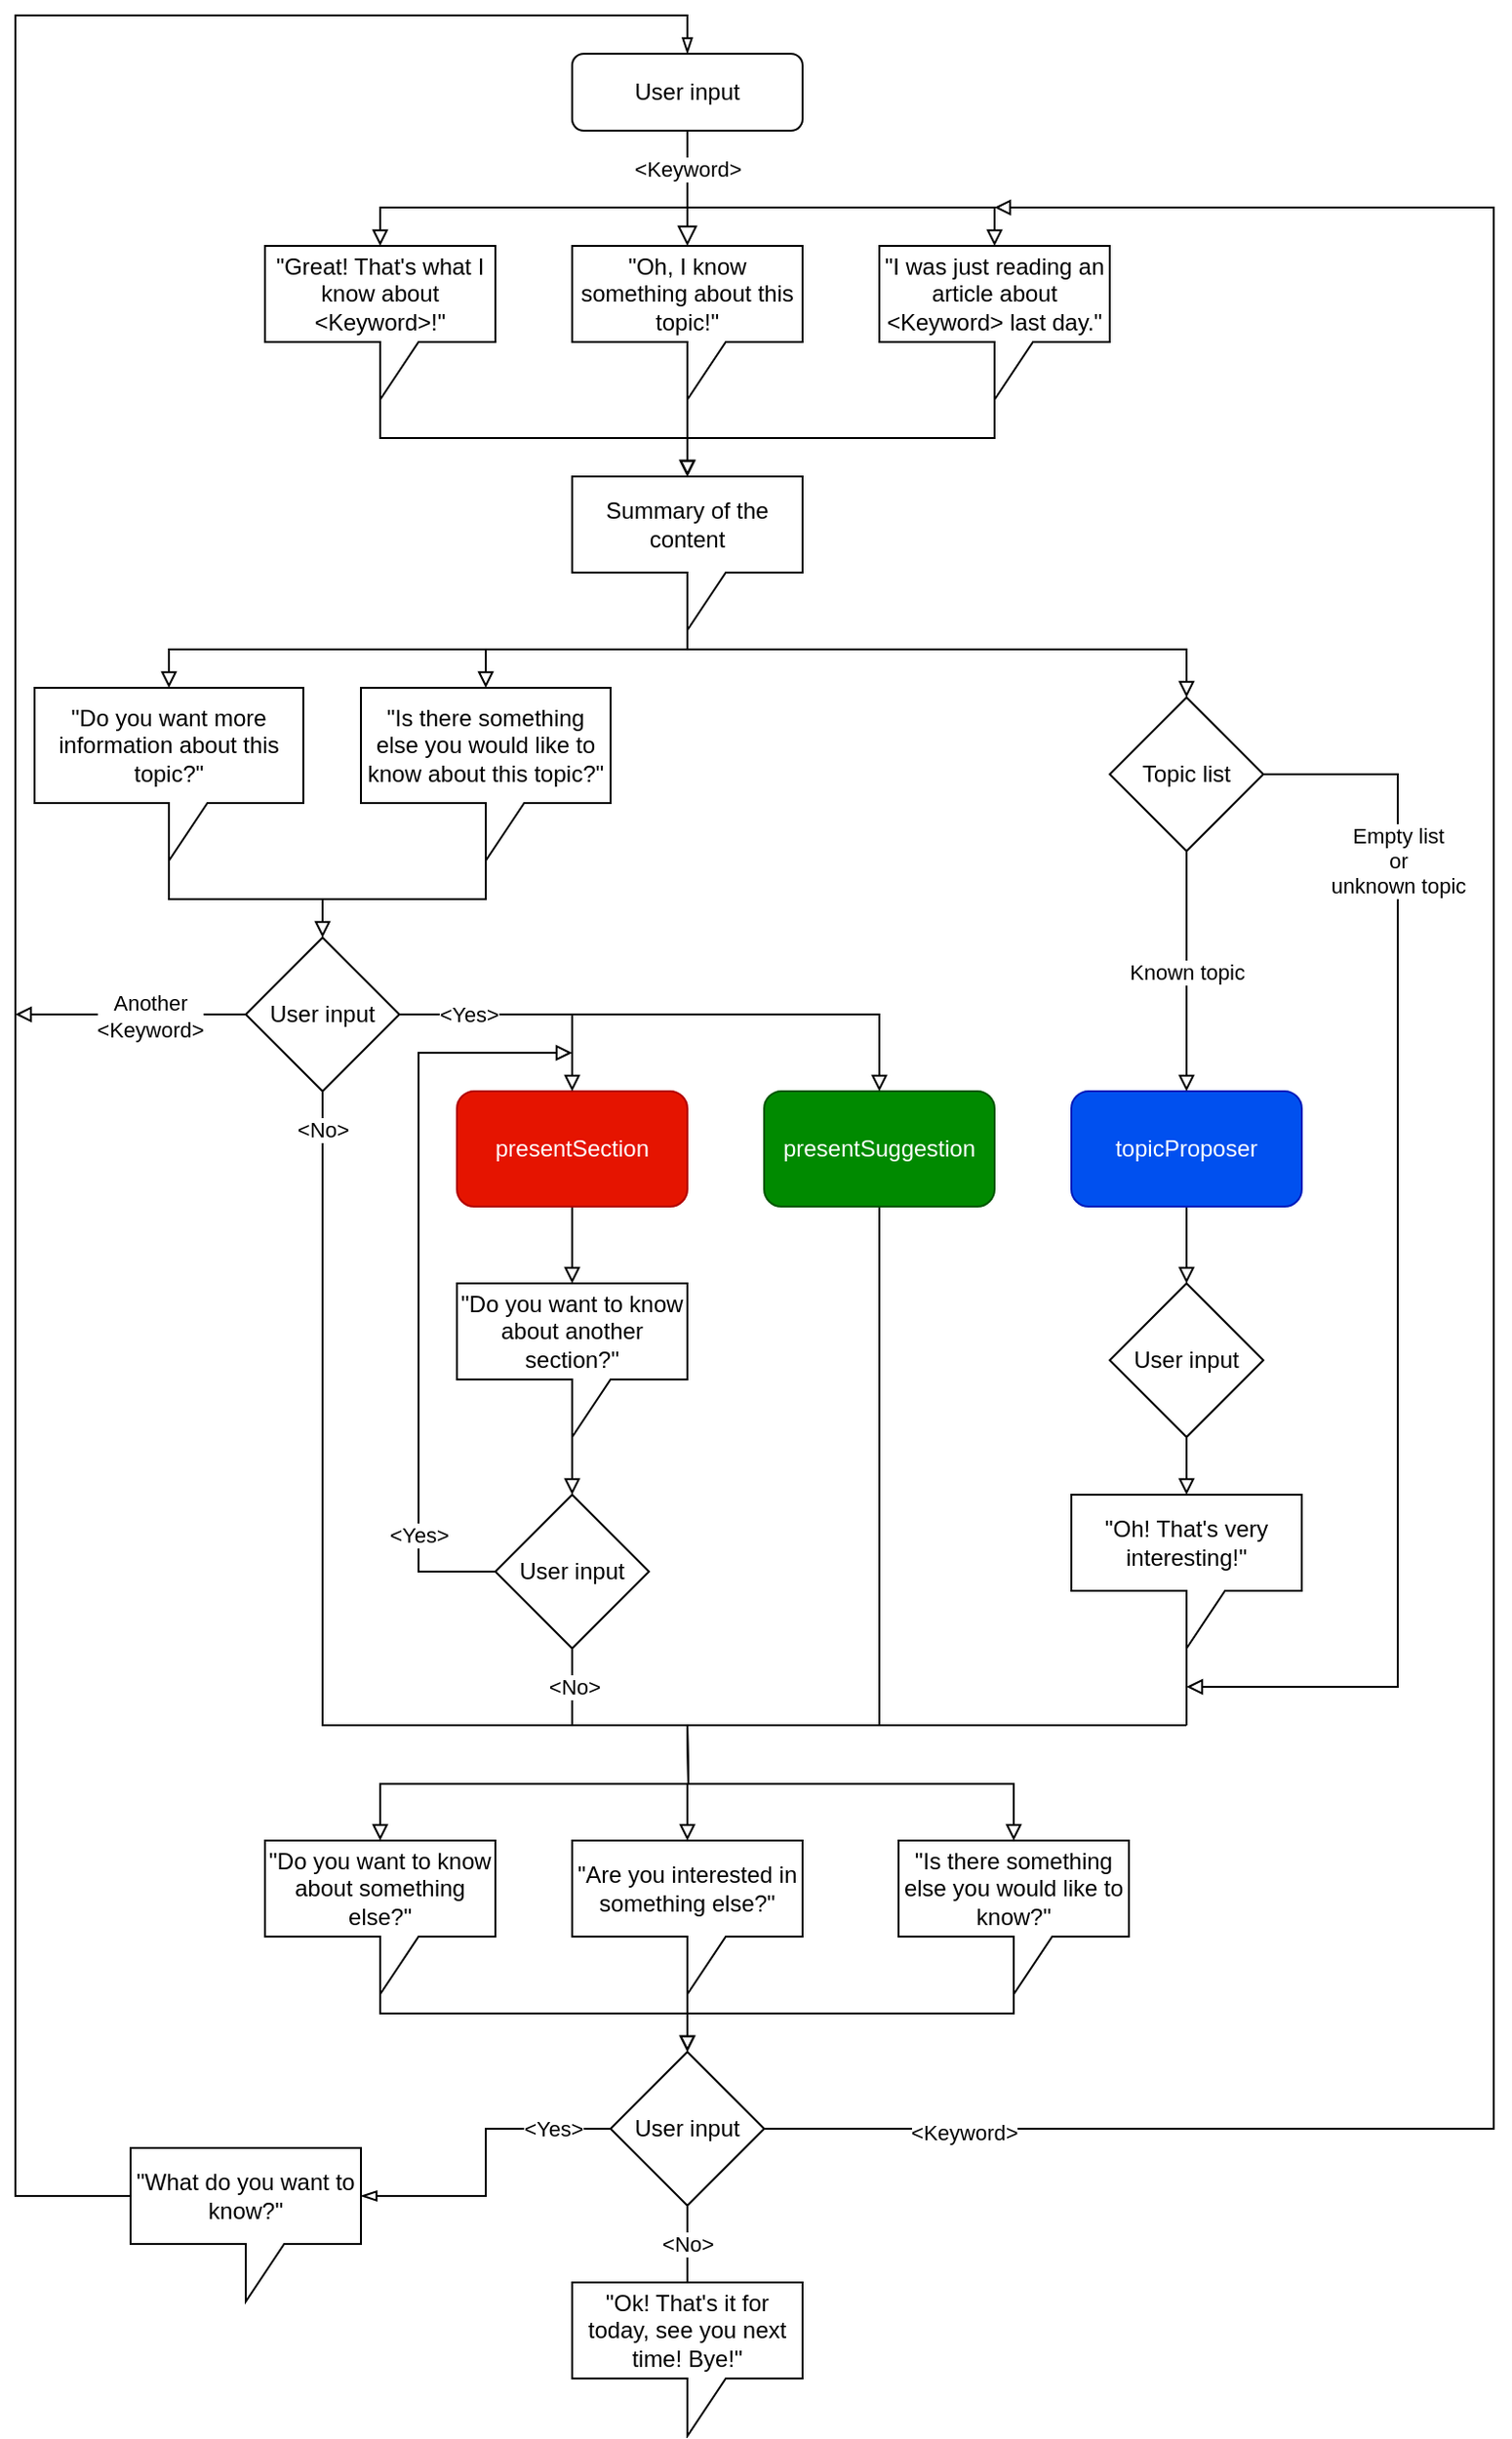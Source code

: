 <mxfile version="12.9.12" type="device"><diagram id="C5RBs43oDa-KdzZeNtuy" name="Page-1"><mxGraphModel dx="579" dy="300" grid="1" gridSize="10" guides="1" tooltips="1" connect="1" arrows="1" fold="1" page="1" pageScale="1" pageWidth="827" pageHeight="1169" math="0" shadow="0"><root><mxCell id="WIyWlLk6GJQsqaUBKTNV-0"/><mxCell id="WIyWlLk6GJQsqaUBKTNV-1" parent="WIyWlLk6GJQsqaUBKTNV-0"/><mxCell id="WIyWlLk6GJQsqaUBKTNV-2" value="" style="rounded=0;html=1;jettySize=auto;orthogonalLoop=1;fontSize=11;endArrow=block;endFill=0;endSize=8;strokeWidth=1;shadow=0;labelBackgroundColor=none;edgeStyle=orthogonalEdgeStyle;entryX=0.5;entryY=0;entryDx=0;entryDy=0;entryPerimeter=0;" parent="WIyWlLk6GJQsqaUBKTNV-1" source="WIyWlLk6GJQsqaUBKTNV-3" target="NMnXCnFfAikgmlehCm3o-2" edge="1"><mxGeometry relative="1" as="geometry"><mxPoint x="360" y="170" as="targetPoint"/></mxGeometry></mxCell><mxCell id="NMnXCnFfAikgmlehCm3o-31" style="edgeStyle=orthogonalEdgeStyle;rounded=0;orthogonalLoop=1;jettySize=auto;html=1;exitX=0.5;exitY=1;exitDx=0;exitDy=0;entryX=0.5;entryY=0;entryDx=0;entryDy=0;entryPerimeter=0;endArrow=block;endFill=0;strokeColor=#000000;" parent="WIyWlLk6GJQsqaUBKTNV-1" source="WIyWlLk6GJQsqaUBKTNV-3" target="NMnXCnFfAikgmlehCm3o-1" edge="1"><mxGeometry relative="1" as="geometry"><Array as="points"><mxPoint x="360" y="140"/><mxPoint x="200" y="140"/></Array></mxGeometry></mxCell><mxCell id="NMnXCnFfAikgmlehCm3o-39" style="edgeStyle=orthogonalEdgeStyle;rounded=0;orthogonalLoop=1;jettySize=auto;html=1;exitX=0.5;exitY=1;exitDx=0;exitDy=0;endArrow=block;endFill=0;strokeColor=#000000;" parent="WIyWlLk6GJQsqaUBKTNV-1" source="WIyWlLk6GJQsqaUBKTNV-3" target="NMnXCnFfAikgmlehCm3o-3" edge="1"><mxGeometry relative="1" as="geometry"><Array as="points"><mxPoint x="360" y="140"/><mxPoint x="520" y="140"/></Array></mxGeometry></mxCell><mxCell id="NMnXCnFfAikgmlehCm3o-49" value="&amp;lt;Keyword&amp;gt;" style="edgeLabel;html=1;align=center;verticalAlign=middle;resizable=0;points=[];" parent="NMnXCnFfAikgmlehCm3o-39" vertex="1" connectable="0"><mxGeometry x="-0.227" relative="1" as="geometry"><mxPoint x="-45" y="-20" as="offset"/></mxGeometry></mxCell><mxCell id="WIyWlLk6GJQsqaUBKTNV-3" value="User input" style="rounded=1;whiteSpace=wrap;html=1;fontSize=12;glass=0;strokeWidth=1;shadow=0;" parent="WIyWlLk6GJQsqaUBKTNV-1" vertex="1"><mxGeometry x="300" y="60" width="120" height="40" as="geometry"/></mxCell><mxCell id="NMnXCnFfAikgmlehCm3o-35" style="edgeStyle=orthogonalEdgeStyle;rounded=0;orthogonalLoop=1;jettySize=auto;html=1;exitX=0;exitY=0;exitDx=60;exitDy=80;exitPerimeter=0;entryX=0.5;entryY=0;entryDx=0;entryDy=0;entryPerimeter=0;endArrow=block;endFill=0;strokeColor=#000000;" parent="WIyWlLk6GJQsqaUBKTNV-1" source="NMnXCnFfAikgmlehCm3o-1" edge="1"><mxGeometry relative="1" as="geometry"><mxPoint x="360" y="280" as="targetPoint"/><Array as="points"><mxPoint x="200" y="260"/><mxPoint x="360" y="260"/></Array></mxGeometry></mxCell><mxCell id="NMnXCnFfAikgmlehCm3o-1" value="&lt;span class=&quot;pl-s&quot; style=&quot;box-sizing: border-box ; font-family: , &amp;#34;consolas&amp;#34; , &amp;#34;liberation mono&amp;#34; , &amp;#34;menlo&amp;#34; , monospace&quot;&gt;&quot;Great! That's what I know about &amp;lt;Keyword&amp;gt;!&quot;&lt;/span&gt;" style="shape=callout;whiteSpace=wrap;html=1;perimeter=calloutPerimeter;" parent="WIyWlLk6GJQsqaUBKTNV-1" vertex="1"><mxGeometry x="140" y="160" width="120" height="80" as="geometry"/></mxCell><mxCell id="NMnXCnFfAikgmlehCm3o-36" style="edgeStyle=orthogonalEdgeStyle;rounded=0;orthogonalLoop=1;jettySize=auto;html=1;exitX=0;exitY=0;exitDx=60;exitDy=80;exitPerimeter=0;endArrow=block;endFill=0;strokeColor=#000000;" parent="WIyWlLk6GJQsqaUBKTNV-1" source="NMnXCnFfAikgmlehCm3o-2" edge="1"><mxGeometry relative="1" as="geometry"><mxPoint x="360" y="280" as="targetPoint"/></mxGeometry></mxCell><mxCell id="NMnXCnFfAikgmlehCm3o-2" value="&lt;span style=&quot;font-family: , &amp;#34;consolas&amp;#34; , &amp;#34;liberation mono&amp;#34; , &amp;#34;menlo&amp;#34; , monospace ; font-size: 12px ; font-style: normal ; font-weight: 400 ; letter-spacing: normal ; text-indent: 0px ; text-transform: none ; word-spacing: 0px ; float: none ; display: inline&quot;&gt;&quot;Oh, I know something about this topic!&quot;&lt;/span&gt;&lt;br&gt;" style="shape=callout;whiteSpace=wrap;html=1;perimeter=calloutPerimeter;" parent="WIyWlLk6GJQsqaUBKTNV-1" vertex="1"><mxGeometry x="300" y="160" width="120" height="80" as="geometry"/></mxCell><mxCell id="NMnXCnFfAikgmlehCm3o-37" style="edgeStyle=orthogonalEdgeStyle;rounded=0;orthogonalLoop=1;jettySize=auto;html=1;exitX=0;exitY=0;exitDx=60;exitDy=80;exitPerimeter=0;endArrow=block;endFill=0;strokeColor=#000000;" parent="WIyWlLk6GJQsqaUBKTNV-1" source="NMnXCnFfAikgmlehCm3o-3" edge="1"><mxGeometry relative="1" as="geometry"><mxPoint x="360" y="280" as="targetPoint"/><Array as="points"><mxPoint x="520" y="260"/><mxPoint x="360" y="260"/></Array></mxGeometry></mxCell><mxCell id="NMnXCnFfAikgmlehCm3o-3" value="&lt;span class=&quot;pl-s&quot; style=&quot;box-sizing: border-box ; font-family: , &amp;#34;consolas&amp;#34; , &amp;#34;liberation mono&amp;#34; , &amp;#34;menlo&amp;#34; , monospace ; font-size: 12px ; font-style: normal ; font-weight: 400 ; letter-spacing: normal ; text-indent: 0px ; text-transform: none ; word-spacing: 0px&quot;&gt;&quot;I was just reading an article about &lt;/span&gt;&lt;span style=&quot;font-family: , &amp;#34;consolas&amp;#34; , &amp;#34;liberation mono&amp;#34; , &amp;#34;menlo&amp;#34; , monospace ; font-size: 12px ; font-style: normal ; font-weight: 400 ; letter-spacing: normal ; text-indent: 0px ; text-transform: none ; word-spacing: 0px ; float: none ; display: inline&quot;&gt;&amp;lt;K&lt;/span&gt;&lt;span class=&quot;pl-s1&quot; style=&quot;box-sizing: border-box ; font-family: , &amp;#34;consolas&amp;#34; , &amp;#34;liberation mono&amp;#34; , &amp;#34;menlo&amp;#34; , monospace ; font-size: 12px ; font-style: normal ; font-weight: 400 ; letter-spacing: normal ; text-indent: 0px ; text-transform: none ; word-spacing: 0px&quot;&gt;eyword&amp;gt;&lt;/span&gt;&lt;span class=&quot;pl-s&quot; style=&quot;box-sizing: border-box ; font-family: , &amp;#34;consolas&amp;#34; , &amp;#34;liberation mono&amp;#34; , &amp;#34;menlo&amp;#34; , monospace ; font-size: 12px ; font-style: normal ; font-weight: 400 ; letter-spacing: normal ; text-indent: 0px ; text-transform: none ; word-spacing: 0px&quot;&gt;&amp;nbsp;last day.&quot;&lt;/span&gt;" style="shape=callout;whiteSpace=wrap;html=1;perimeter=calloutPerimeter;" parent="WIyWlLk6GJQsqaUBKTNV-1" vertex="1"><mxGeometry x="460" y="160" width="120" height="80" as="geometry"/></mxCell><mxCell id="NMnXCnFfAikgmlehCm3o-43" style="edgeStyle=orthogonalEdgeStyle;rounded=0;orthogonalLoop=1;jettySize=auto;html=1;exitX=0;exitY=0;exitDx=60;exitDy=80;exitPerimeter=0;entryX=0.5;entryY=0;entryDx=0;entryDy=0;entryPerimeter=0;endArrow=block;endFill=0;strokeColor=#000000;" parent="WIyWlLk6GJQsqaUBKTNV-1" source="NMnXCnFfAikgmlehCm3o-34" target="NMnXCnFfAikgmlehCm3o-38" edge="1"><mxGeometry relative="1" as="geometry"><Array as="points"><mxPoint x="360" y="370"/><mxPoint x="90" y="370"/></Array></mxGeometry></mxCell><mxCell id="NMnXCnFfAikgmlehCm3o-44" style="edgeStyle=orthogonalEdgeStyle;rounded=0;orthogonalLoop=1;jettySize=auto;html=1;exitX=0;exitY=0;exitDx=60;exitDy=80;exitPerimeter=0;entryX=0.5;entryY=0;entryDx=0;entryDy=0;entryPerimeter=0;endArrow=block;endFill=0;strokeColor=#000000;" parent="WIyWlLk6GJQsqaUBKTNV-1" source="NMnXCnFfAikgmlehCm3o-34" target="NMnXCnFfAikgmlehCm3o-41" edge="1"><mxGeometry relative="1" as="geometry"><Array as="points"><mxPoint x="360" y="370"/><mxPoint x="255" y="370"/></Array></mxGeometry></mxCell><mxCell id="z-bGayACjMiI7ZqplwdE-2" style="edgeStyle=orthogonalEdgeStyle;rounded=0;orthogonalLoop=1;jettySize=auto;html=1;exitX=0;exitY=0;exitDx=60;exitDy=80;exitPerimeter=0;entryX=0.5;entryY=0;entryDx=0;entryDy=0;endArrow=block;endFill=0;" parent="WIyWlLk6GJQsqaUBKTNV-1" source="NMnXCnFfAikgmlehCm3o-34" target="z-bGayACjMiI7ZqplwdE-1" edge="1"><mxGeometry relative="1" as="geometry"><Array as="points"><mxPoint x="360" y="370"/><mxPoint x="620" y="370"/></Array></mxGeometry></mxCell><mxCell id="NMnXCnFfAikgmlehCm3o-34" value="Summary of the content" style="shape=callout;whiteSpace=wrap;html=1;perimeter=calloutPerimeter;" parent="WIyWlLk6GJQsqaUBKTNV-1" vertex="1"><mxGeometry x="300" y="280" width="120" height="80" as="geometry"/></mxCell><mxCell id="z-bGayACjMiI7ZqplwdE-7" style="edgeStyle=orthogonalEdgeStyle;rounded=0;orthogonalLoop=1;jettySize=auto;html=1;exitX=0;exitY=0;exitDx=70;exitDy=90;exitPerimeter=0;entryX=0;entryY=0;entryDx=65;entryDy=90;entryPerimeter=0;endArrow=none;endFill=0;" parent="WIyWlLk6GJQsqaUBKTNV-1" source="NMnXCnFfAikgmlehCm3o-38" target="NMnXCnFfAikgmlehCm3o-41" edge="1"><mxGeometry relative="1" as="geometry"/></mxCell><mxCell id="NMnXCnFfAikgmlehCm3o-38" value="&lt;span style=&quot;font-family: , &amp;#34;consolas&amp;#34; , &amp;#34;liberation mono&amp;#34; , &amp;#34;menlo&amp;#34; , monospace&quot;&gt;&quot;Do you want more information about this topic?&quot;&lt;/span&gt;" style="shape=callout;whiteSpace=wrap;html=1;perimeter=calloutPerimeter;" parent="WIyWlLk6GJQsqaUBKTNV-1" vertex="1"><mxGeometry x="20" y="390" width="140" height="90" as="geometry"/></mxCell><mxCell id="z-bGayACjMiI7ZqplwdE-8" style="edgeStyle=orthogonalEdgeStyle;rounded=0;orthogonalLoop=1;jettySize=auto;html=1;exitX=0;exitY=0;exitDx=65;exitDy=90;exitPerimeter=0;entryX=0.5;entryY=0;entryDx=0;entryDy=0;endArrow=block;endFill=0;" parent="WIyWlLk6GJQsqaUBKTNV-1" source="NMnXCnFfAikgmlehCm3o-41" target="NMnXCnFfAikgmlehCm3o-73" edge="1"><mxGeometry relative="1" as="geometry"/></mxCell><mxCell id="NMnXCnFfAikgmlehCm3o-41" value="&lt;span style=&quot;font-family: , &amp;#34;consolas&amp;#34; , &amp;#34;liberation mono&amp;#34; , &amp;#34;menlo&amp;#34; , monospace&quot;&gt;&quot;Is there something else you would like to know about this topic?&quot;&lt;/span&gt;" style="shape=callout;whiteSpace=wrap;html=1;perimeter=calloutPerimeter;" parent="WIyWlLk6GJQsqaUBKTNV-1" vertex="1"><mxGeometry x="190" y="390" width="130" height="90" as="geometry"/></mxCell><mxCell id="NMnXCnFfAikgmlehCm3o-83" style="edgeStyle=orthogonalEdgeStyle;rounded=0;orthogonalLoop=1;jettySize=auto;html=1;exitX=0.5;exitY=1;exitDx=0;exitDy=0;startArrow=none;startFill=0;endArrow=block;endFill=0;strokeColor=#000000;" parent="WIyWlLk6GJQsqaUBKTNV-1" source="NMnXCnFfAikgmlehCm3o-52" target="NMnXCnFfAikgmlehCm3o-82" edge="1"><mxGeometry relative="1" as="geometry"/></mxCell><mxCell id="NMnXCnFfAikgmlehCm3o-52" value="presentSection" style="rounded=1;whiteSpace=wrap;html=1;fillColor=#e51400;strokeColor=#B20000;fontColor=#ffffff;" parent="WIyWlLk6GJQsqaUBKTNV-1" vertex="1"><mxGeometry x="240" y="600" width="120" height="60" as="geometry"/></mxCell><mxCell id="NMnXCnFfAikgmlehCm3o-89" style="edgeStyle=orthogonalEdgeStyle;rounded=0;orthogonalLoop=1;jettySize=auto;html=1;exitX=0.5;exitY=1;exitDx=0;exitDy=0;startArrow=none;startFill=0;endArrow=none;endFill=0;strokeColor=#000000;" parent="WIyWlLk6GJQsqaUBKTNV-1" source="NMnXCnFfAikgmlehCm3o-53" edge="1"><mxGeometry relative="1" as="geometry"><mxPoint x="460" y="930" as="targetPoint"/></mxGeometry></mxCell><mxCell id="NMnXCnFfAikgmlehCm3o-53" value="presentSuggestion" style="rounded=1;whiteSpace=wrap;html=1;fillColor=#008a00;strokeColor=#005700;fontColor=#ffffff;" parent="WIyWlLk6GJQsqaUBKTNV-1" vertex="1"><mxGeometry x="400" y="600" width="120" height="60" as="geometry"/></mxCell><mxCell id="NMnXCnFfAikgmlehCm3o-92" style="edgeStyle=orthogonalEdgeStyle;rounded=0;orthogonalLoop=1;jettySize=auto;html=1;exitX=0.5;exitY=1;exitDx=0;exitDy=0;entryX=0.5;entryY=0;entryDx=0;entryDy=0;startArrow=none;startFill=0;endArrow=block;endFill=0;strokeColor=#000000;" parent="WIyWlLk6GJQsqaUBKTNV-1" source="NMnXCnFfAikgmlehCm3o-54" target="NMnXCnFfAikgmlehCm3o-91" edge="1"><mxGeometry relative="1" as="geometry"/></mxCell><mxCell id="NMnXCnFfAikgmlehCm3o-54" value="topicProposer" style="rounded=1;whiteSpace=wrap;html=1;fillColor=#0050ef;strokeColor=#001DBC;fontColor=#ffffff;" parent="WIyWlLk6GJQsqaUBKTNV-1" vertex="1"><mxGeometry x="560" y="600" width="120" height="60" as="geometry"/></mxCell><mxCell id="NMnXCnFfAikgmlehCm3o-77" style="edgeStyle=orthogonalEdgeStyle;rounded=0;orthogonalLoop=1;jettySize=auto;html=1;exitX=1;exitY=0.5;exitDx=0;exitDy=0;entryX=0.5;entryY=0;entryDx=0;entryDy=0;startArrow=none;startFill=0;endArrow=block;endFill=0;strokeColor=#000000;" parent="WIyWlLk6GJQsqaUBKTNV-1" source="NMnXCnFfAikgmlehCm3o-73" target="NMnXCnFfAikgmlehCm3o-52" edge="1"><mxGeometry relative="1" as="geometry"/></mxCell><mxCell id="NMnXCnFfAikgmlehCm3o-78" style="edgeStyle=orthogonalEdgeStyle;rounded=0;orthogonalLoop=1;jettySize=auto;html=1;exitX=1;exitY=0.5;exitDx=0;exitDy=0;entryX=0.5;entryY=0;entryDx=0;entryDy=0;startArrow=none;startFill=0;endArrow=block;endFill=0;strokeColor=#000000;" parent="WIyWlLk6GJQsqaUBKTNV-1" source="NMnXCnFfAikgmlehCm3o-73" target="NMnXCnFfAikgmlehCm3o-53" edge="1"><mxGeometry relative="1" as="geometry"/></mxCell><mxCell id="NMnXCnFfAikgmlehCm3o-79" value="&amp;lt;Yes&amp;gt;" style="edgeLabel;html=1;align=center;verticalAlign=middle;resizable=0;points=[];" parent="NMnXCnFfAikgmlehCm3o-78" vertex="1" connectable="0"><mxGeometry x="-0.756" relative="1" as="geometry"><mxPoint as="offset"/></mxGeometry></mxCell><mxCell id="NMnXCnFfAikgmlehCm3o-80" style="edgeStyle=orthogonalEdgeStyle;rounded=0;orthogonalLoop=1;jettySize=auto;html=1;exitX=0.5;exitY=1;exitDx=0;exitDy=0;startArrow=none;startFill=0;endArrow=none;endFill=0;strokeColor=#000000;" parent="WIyWlLk6GJQsqaUBKTNV-1" source="NMnXCnFfAikgmlehCm3o-73" edge="1"><mxGeometry relative="1" as="geometry"><mxPoint x="620" y="930" as="targetPoint"/><Array as="points"><mxPoint x="170" y="930"/><mxPoint x="620" y="930"/></Array></mxGeometry></mxCell><mxCell id="NMnXCnFfAikgmlehCm3o-81" value="&amp;lt;No&amp;gt;" style="edgeLabel;html=1;align=center;verticalAlign=middle;resizable=0;points=[];" parent="NMnXCnFfAikgmlehCm3o-80" vertex="1" connectable="0"><mxGeometry x="-0.29" y="-3" relative="1" as="geometry"><mxPoint x="3" y="-257" as="offset"/></mxGeometry></mxCell><mxCell id="z-bGayACjMiI7ZqplwdE-5" style="edgeStyle=orthogonalEdgeStyle;rounded=0;orthogonalLoop=1;jettySize=auto;html=1;exitX=0;exitY=0.5;exitDx=0;exitDy=0;endArrow=block;endFill=0;" parent="WIyWlLk6GJQsqaUBKTNV-1" source="NMnXCnFfAikgmlehCm3o-73" edge="1"><mxGeometry relative="1" as="geometry"><mxPoint x="10" y="560" as="targetPoint"/></mxGeometry></mxCell><mxCell id="z-bGayACjMiI7ZqplwdE-6" value="Another&lt;br&gt;&amp;lt;Keyword&amp;gt;" style="edgeLabel;html=1;align=center;verticalAlign=middle;resizable=0;points=[];" parent="z-bGayACjMiI7ZqplwdE-5" vertex="1" connectable="0"><mxGeometry x="0.267" y="-1" relative="1" as="geometry"><mxPoint x="26" y="1" as="offset"/></mxGeometry></mxCell><mxCell id="NMnXCnFfAikgmlehCm3o-73" value="User input" style="rhombus;whiteSpace=wrap;html=1;" parent="WIyWlLk6GJQsqaUBKTNV-1" vertex="1"><mxGeometry x="130" y="520" width="80" height="80" as="geometry"/></mxCell><mxCell id="NMnXCnFfAikgmlehCm3o-85" style="edgeStyle=orthogonalEdgeStyle;rounded=0;orthogonalLoop=1;jettySize=auto;html=1;exitX=0;exitY=0;exitDx=60;exitDy=80;exitPerimeter=0;startArrow=none;startFill=0;endArrow=block;endFill=0;strokeColor=#000000;" parent="WIyWlLk6GJQsqaUBKTNV-1" source="NMnXCnFfAikgmlehCm3o-82" target="NMnXCnFfAikgmlehCm3o-84" edge="1"><mxGeometry relative="1" as="geometry"/></mxCell><mxCell id="NMnXCnFfAikgmlehCm3o-82" value="&lt;span style=&quot;font-family: , &amp;#34;consolas&amp;#34; , &amp;#34;liberation mono&amp;#34; , &amp;#34;menlo&amp;#34; , monospace&quot;&gt;&quot;Do you want to know about another section?&quot;&lt;/span&gt;" style="shape=callout;whiteSpace=wrap;html=1;perimeter=calloutPerimeter;" parent="WIyWlLk6GJQsqaUBKTNV-1" vertex="1"><mxGeometry x="240" y="700" width="120" height="80" as="geometry"/></mxCell><mxCell id="NMnXCnFfAikgmlehCm3o-86" style="edgeStyle=orthogonalEdgeStyle;rounded=0;orthogonalLoop=1;jettySize=auto;html=1;exitX=0;exitY=0.5;exitDx=0;exitDy=0;startArrow=none;startFill=0;endArrow=block;endFill=0;strokeColor=#000000;" parent="WIyWlLk6GJQsqaUBKTNV-1" source="NMnXCnFfAikgmlehCm3o-84" edge="1"><mxGeometry relative="1" as="geometry"><mxPoint x="300" y="580" as="targetPoint"/><Array as="points"><mxPoint x="220" y="850"/><mxPoint x="220" y="580"/><mxPoint x="300" y="580"/></Array></mxGeometry></mxCell><mxCell id="NMnXCnFfAikgmlehCm3o-87" value="&amp;lt;Yes&amp;gt;" style="edgeLabel;html=1;align=center;verticalAlign=middle;resizable=0;points=[];" parent="NMnXCnFfAikgmlehCm3o-86" vertex="1" connectable="0"><mxGeometry x="-0.556" y="1" relative="1" as="geometry"><mxPoint x="1" y="27" as="offset"/></mxGeometry></mxCell><mxCell id="NMnXCnFfAikgmlehCm3o-88" value="&amp;lt;No&amp;gt;" style="edgeStyle=orthogonalEdgeStyle;rounded=0;orthogonalLoop=1;jettySize=auto;html=1;exitX=0.5;exitY=1;exitDx=0;exitDy=0;startArrow=none;startFill=0;endArrow=none;endFill=0;strokeColor=#000000;" parent="WIyWlLk6GJQsqaUBKTNV-1" source="NMnXCnFfAikgmlehCm3o-84" edge="1"><mxGeometry relative="1" as="geometry"><mxPoint x="300" y="930" as="targetPoint"/><mxPoint as="offset"/></mxGeometry></mxCell><mxCell id="NMnXCnFfAikgmlehCm3o-84" value="User input" style="rhombus;whiteSpace=wrap;html=1;" parent="WIyWlLk6GJQsqaUBKTNV-1" vertex="1"><mxGeometry x="260" y="810" width="80" height="80" as="geometry"/></mxCell><mxCell id="NMnXCnFfAikgmlehCm3o-94" style="edgeStyle=orthogonalEdgeStyle;rounded=0;orthogonalLoop=1;jettySize=auto;html=1;exitX=0.5;exitY=1;exitDx=0;exitDy=0;startArrow=none;startFill=0;endArrow=block;endFill=0;strokeColor=#000000;" parent="WIyWlLk6GJQsqaUBKTNV-1" source="NMnXCnFfAikgmlehCm3o-91" target="NMnXCnFfAikgmlehCm3o-93" edge="1"><mxGeometry relative="1" as="geometry"/></mxCell><mxCell id="NMnXCnFfAikgmlehCm3o-91" value="User input" style="rhombus;whiteSpace=wrap;html=1;" parent="WIyWlLk6GJQsqaUBKTNV-1" vertex="1"><mxGeometry x="580" y="700" width="80" height="80" as="geometry"/></mxCell><mxCell id="NMnXCnFfAikgmlehCm3o-95" style="edgeStyle=orthogonalEdgeStyle;rounded=0;orthogonalLoop=1;jettySize=auto;html=1;exitX=0;exitY=0;exitDx=60;exitDy=80;exitPerimeter=0;startArrow=none;startFill=0;endArrow=none;endFill=0;strokeColor=#000000;" parent="WIyWlLk6GJQsqaUBKTNV-1" source="NMnXCnFfAikgmlehCm3o-93" edge="1"><mxGeometry relative="1" as="geometry"><mxPoint x="620" y="930" as="targetPoint"/></mxGeometry></mxCell><mxCell id="NMnXCnFfAikgmlehCm3o-93" value="&lt;span style=&quot;font-family: , &amp;#34;consolas&amp;#34; , &amp;#34;liberation mono&amp;#34; , &amp;#34;menlo&amp;#34; , monospace&quot;&gt;&quot;Oh! That's very interesting!&quot;&lt;/span&gt;" style="shape=callout;whiteSpace=wrap;html=1;perimeter=calloutPerimeter;" parent="WIyWlLk6GJQsqaUBKTNV-1" vertex="1"><mxGeometry x="560" y="810" width="120" height="80" as="geometry"/></mxCell><mxCell id="NMnXCnFfAikgmlehCm3o-104" style="edgeStyle=orthogonalEdgeStyle;rounded=0;orthogonalLoop=1;jettySize=auto;html=1;exitX=0;exitY=0;exitDx=60;exitDy=80;exitPerimeter=0;startArrow=none;startFill=0;endArrow=block;endFill=0;strokeColor=#000000;" parent="WIyWlLk6GJQsqaUBKTNV-1" source="NMnXCnFfAikgmlehCm3o-96" edge="1"><mxGeometry relative="1" as="geometry"><mxPoint x="360" y="1100" as="targetPoint"/><Array as="points"><mxPoint x="200" y="1080"/><mxPoint x="360" y="1080"/></Array></mxGeometry></mxCell><mxCell id="NMnXCnFfAikgmlehCm3o-109" style="edgeStyle=orthogonalEdgeStyle;rounded=0;orthogonalLoop=1;jettySize=auto;html=1;exitX=0.5;exitY=0;exitDx=0;exitDy=0;exitPerimeter=0;startArrow=block;startFill=0;endArrow=none;endFill=0;strokeColor=#000000;" parent="WIyWlLk6GJQsqaUBKTNV-1" source="NMnXCnFfAikgmlehCm3o-96" edge="1"><mxGeometry relative="1" as="geometry"><mxPoint x="360" y="930" as="targetPoint"/></mxGeometry></mxCell><mxCell id="NMnXCnFfAikgmlehCm3o-96" value="&lt;span style=&quot;font-family: , &amp;#34;consolas&amp;#34; , &amp;#34;liberation mono&amp;#34; , &amp;#34;menlo&amp;#34; , monospace&quot;&gt;&quot;Do you want to know about something else?&quot;&lt;/span&gt;" style="shape=callout;whiteSpace=wrap;html=1;perimeter=calloutPerimeter;" parent="WIyWlLk6GJQsqaUBKTNV-1" vertex="1"><mxGeometry x="140" y="990" width="120" height="80" as="geometry"/></mxCell><mxCell id="NMnXCnFfAikgmlehCm3o-102" style="edgeStyle=none;rounded=0;orthogonalLoop=1;jettySize=auto;html=1;exitX=0;exitY=0;exitDx=60;exitDy=80;exitPerimeter=0;entryX=0.5;entryY=0;entryDx=0;entryDy=0;startArrow=none;startFill=0;endArrow=block;endFill=0;strokeColor=#000000;" parent="WIyWlLk6GJQsqaUBKTNV-1" source="NMnXCnFfAikgmlehCm3o-97" edge="1"><mxGeometry relative="1" as="geometry"><mxPoint x="360" y="1100" as="targetPoint"/></mxGeometry></mxCell><mxCell id="NMnXCnFfAikgmlehCm3o-111" style="edgeStyle=orthogonalEdgeStyle;rounded=0;orthogonalLoop=1;jettySize=auto;html=1;exitX=0.5;exitY=0;exitDx=0;exitDy=0;exitPerimeter=0;startArrow=block;startFill=0;endArrow=none;endFill=0;strokeColor=#000000;" parent="WIyWlLk6GJQsqaUBKTNV-1" source="NMnXCnFfAikgmlehCm3o-97" edge="1"><mxGeometry relative="1" as="geometry"><mxPoint x="360" y="960" as="targetPoint"/></mxGeometry></mxCell><mxCell id="NMnXCnFfAikgmlehCm3o-97" value="&lt;span style=&quot;font-family: , &amp;#34;consolas&amp;#34; , &amp;#34;liberation mono&amp;#34; , &amp;#34;menlo&amp;#34; , monospace&quot;&gt;&quot;Are you interested in something else?&quot;&lt;/span&gt;" style="shape=callout;whiteSpace=wrap;html=1;perimeter=calloutPerimeter;" parent="WIyWlLk6GJQsqaUBKTNV-1" vertex="1"><mxGeometry x="300" y="990" width="120" height="80" as="geometry"/></mxCell><mxCell id="NMnXCnFfAikgmlehCm3o-124" style="edgeStyle=orthogonalEdgeStyle;rounded=0;orthogonalLoop=1;jettySize=auto;html=1;exitX=0.5;exitY=0;exitDx=0;exitDy=0;exitPerimeter=0;startArrow=block;startFill=0;endArrow=none;endFill=0;strokeColor=#000000;" parent="WIyWlLk6GJQsqaUBKTNV-1" source="NMnXCnFfAikgmlehCm3o-98" edge="1"><mxGeometry relative="1" as="geometry"><mxPoint x="360" y="930" as="targetPoint"/></mxGeometry></mxCell><mxCell id="NMnXCnFfAikgmlehCm3o-125" style="edgeStyle=orthogonalEdgeStyle;rounded=0;orthogonalLoop=1;jettySize=auto;html=1;exitX=0;exitY=0;exitDx=60;exitDy=80;exitPerimeter=0;startArrow=none;startFill=0;endArrow=none;endFill=0;strokeColor=#000000;" parent="WIyWlLk6GJQsqaUBKTNV-1" source="NMnXCnFfAikgmlehCm3o-98" edge="1"><mxGeometry relative="1" as="geometry"><mxPoint x="360" y="1080" as="targetPoint"/><Array as="points"><mxPoint x="530" y="1080"/><mxPoint x="360" y="1080"/></Array></mxGeometry></mxCell><mxCell id="NMnXCnFfAikgmlehCm3o-98" value="&lt;span style=&quot;font-family: , &amp;#34;consolas&amp;#34; , &amp;#34;liberation mono&amp;#34; , &amp;#34;menlo&amp;#34; , monospace&quot;&gt;&quot;Is there something else you would like to know?&quot;&lt;/span&gt;" style="shape=callout;whiteSpace=wrap;html=1;perimeter=calloutPerimeter;" parent="WIyWlLk6GJQsqaUBKTNV-1" vertex="1"><mxGeometry x="470" y="990" width="120" height="80" as="geometry"/></mxCell><mxCell id="NMnXCnFfAikgmlehCm3o-106" value="&amp;lt;No&amp;gt;" style="edgeStyle=orthogonalEdgeStyle;rounded=0;orthogonalLoop=1;jettySize=auto;html=1;exitX=0.5;exitY=1;exitDx=0;exitDy=0;startArrow=none;startFill=0;endArrow=block;endFill=0;strokeColor=#000000;entryX=0.5;entryY=0;entryDx=0;entryDy=0;entryPerimeter=0;" parent="WIyWlLk6GJQsqaUBKTNV-1" edge="1"><mxGeometry x="0.608" y="-21" relative="1" as="geometry"><mxPoint x="360" y="1180" as="sourcePoint"/><mxPoint x="360" y="1231" as="targetPoint"/><Array as="points"><mxPoint x="360" y="1221"/><mxPoint x="360" y="1221"/></Array><mxPoint x="21" y="-21" as="offset"/></mxGeometry></mxCell><mxCell id="NMnXCnFfAikgmlehCm3o-105" value="&lt;span style=&quot;font-family: , &amp;#34;consolas&amp;#34; , &amp;#34;liberation mono&amp;#34; , &amp;#34;menlo&amp;#34; , monospace&quot;&gt;&quot;Ok! That's it for today, see you next time! Bye!&quot;&lt;/span&gt;" style="shape=callout;whiteSpace=wrap;html=1;perimeter=calloutPerimeter;" parent="WIyWlLk6GJQsqaUBKTNV-1" vertex="1"><mxGeometry x="300" y="1220" width="120" height="80" as="geometry"/></mxCell><mxCell id="NMnXCnFfAikgmlehCm3o-126" style="edgeStyle=orthogonalEdgeStyle;rounded=0;orthogonalLoop=1;jettySize=auto;html=1;exitX=1;exitY=0.5;exitDx=0;exitDy=0;startArrow=none;startFill=0;endArrow=block;endFill=0;strokeColor=#000000;" parent="WIyWlLk6GJQsqaUBKTNV-1" source="NMnXCnFfAikgmlehCm3o-122" edge="1"><mxGeometry relative="1" as="geometry"><mxPoint x="520" y="140" as="targetPoint"/><Array as="points"><mxPoint x="780" y="1140"/><mxPoint x="780" y="140"/></Array></mxGeometry></mxCell><mxCell id="NMnXCnFfAikgmlehCm3o-127" value="&amp;lt;Keyword&amp;gt;" style="edgeLabel;html=1;align=center;verticalAlign=middle;resizable=0;points=[];" parent="NMnXCnFfAikgmlehCm3o-126" vertex="1" connectable="0"><mxGeometry x="-0.873" y="-2" relative="1" as="geometry"><mxPoint as="offset"/></mxGeometry></mxCell><mxCell id="NMnXCnFfAikgmlehCm3o-129" style="edgeStyle=orthogonalEdgeStyle;rounded=0;orthogonalLoop=1;jettySize=auto;html=1;exitX=0;exitY=0.5;exitDx=0;exitDy=0;entryX=0;entryY=0;entryDx=120;entryDy=25;entryPerimeter=0;startArrow=none;startFill=0;endArrow=blockThin;endFill=0;strokeColor=#000000;" parent="WIyWlLk6GJQsqaUBKTNV-1" source="NMnXCnFfAikgmlehCm3o-122" target="NMnXCnFfAikgmlehCm3o-128" edge="1"><mxGeometry relative="1" as="geometry"/></mxCell><mxCell id="NMnXCnFfAikgmlehCm3o-130" value="&amp;lt;Yes&amp;gt;" style="edgeLabel;html=1;align=center;verticalAlign=middle;resizable=0;points=[];" parent="NMnXCnFfAikgmlehCm3o-129" vertex="1" connectable="0"><mxGeometry x="-0.378" relative="1" as="geometry"><mxPoint x="21" as="offset"/></mxGeometry></mxCell><mxCell id="NMnXCnFfAikgmlehCm3o-122" value="User input" style="rhombus;whiteSpace=wrap;html=1;" parent="WIyWlLk6GJQsqaUBKTNV-1" vertex="1"><mxGeometry x="320" y="1100" width="80" height="80" as="geometry"/></mxCell><mxCell id="NMnXCnFfAikgmlehCm3o-131" style="edgeStyle=orthogonalEdgeStyle;rounded=0;orthogonalLoop=1;jettySize=auto;html=1;exitX=0;exitY=0;exitDx=0;exitDy=25;exitPerimeter=0;entryX=0.5;entryY=0;entryDx=0;entryDy=0;startArrow=none;startFill=0;endArrow=blockThin;endFill=0;strokeColor=#000000;" parent="WIyWlLk6GJQsqaUBKTNV-1" source="NMnXCnFfAikgmlehCm3o-128" target="WIyWlLk6GJQsqaUBKTNV-3" edge="1"><mxGeometry relative="1" as="geometry"><Array as="points"><mxPoint x="10" y="1175"/><mxPoint x="10" y="40"/><mxPoint x="360" y="40"/></Array></mxGeometry></mxCell><mxCell id="NMnXCnFfAikgmlehCm3o-128" value="&lt;span style=&quot;font-family: , &amp;#34;consolas&amp;#34; , &amp;#34;liberation mono&amp;#34; , &amp;#34;menlo&amp;#34; , monospace&quot;&gt;&quot;What do you want to know?&quot;&lt;/span&gt;" style="shape=callout;whiteSpace=wrap;html=1;perimeter=calloutPerimeter;" parent="WIyWlLk6GJQsqaUBKTNV-1" vertex="1"><mxGeometry x="70" y="1150" width="120" height="80" as="geometry"/></mxCell><mxCell id="z-bGayACjMiI7ZqplwdE-3" value="Known topic" style="edgeStyle=orthogonalEdgeStyle;rounded=0;orthogonalLoop=1;jettySize=auto;html=1;exitX=0.5;exitY=1;exitDx=0;exitDy=0;entryX=0.5;entryY=0;entryDx=0;entryDy=0;endArrow=block;endFill=0;" parent="WIyWlLk6GJQsqaUBKTNV-1" source="z-bGayACjMiI7ZqplwdE-1" target="NMnXCnFfAikgmlehCm3o-54" edge="1"><mxGeometry relative="1" as="geometry"/></mxCell><mxCell id="z-bGayACjMiI7ZqplwdE-4" value="Empty list&lt;br&gt;or&lt;br&gt;unknown topic" style="edgeStyle=orthogonalEdgeStyle;rounded=0;orthogonalLoop=1;jettySize=auto;html=1;exitX=1;exitY=0.5;exitDx=0;exitDy=0;endArrow=block;endFill=0;" parent="WIyWlLk6GJQsqaUBKTNV-1" source="z-bGayACjMiI7ZqplwdE-1" edge="1"><mxGeometry x="-0.786" y="-45" relative="1" as="geometry"><mxPoint x="620" y="910" as="targetPoint"/><mxPoint x="45" y="45" as="offset"/><Array as="points"><mxPoint x="730" y="435"/><mxPoint x="730" y="910"/><mxPoint x="620" y="910"/></Array></mxGeometry></mxCell><mxCell id="z-bGayACjMiI7ZqplwdE-1" value="Topic list" style="rhombus;whiteSpace=wrap;html=1;" parent="WIyWlLk6GJQsqaUBKTNV-1" vertex="1"><mxGeometry x="580" y="395" width="80" height="80" as="geometry"/></mxCell></root></mxGraphModel></diagram></mxfile>